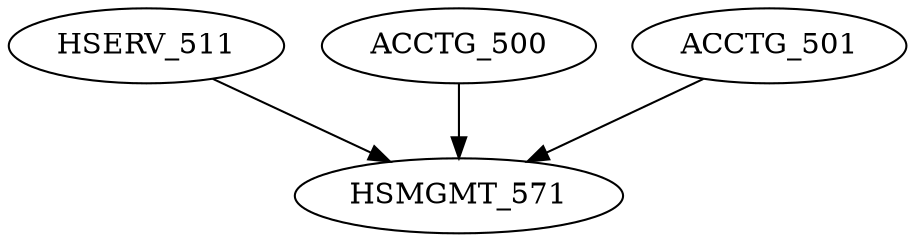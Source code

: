 digraph G {
    edge [color=black];
    HSERV_511 -> HSMGMT_571;
    ACCTG_500 -> HSMGMT_571;
    ACCTG_501 -> HSMGMT_571;
}
